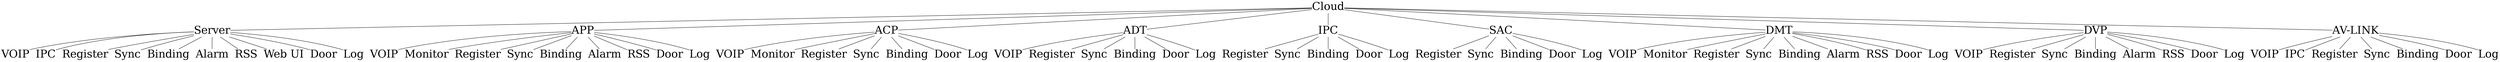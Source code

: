 graph cloud {
    node [shape=plain, fontsize=32]
    a [label="Cloud"]

        b1 [label="Server"]
            b1_1 [label="VOIP"]
            b1_2 [label="IPC"]
            b1_3 [label="Register"]
            b1_4 [label="Sync"]
            b1_5 [label="Binding"]
            b1_6 [label="Alarm"]
            b1_7 [label="RSS"]
            b1_8 [label="Web UI"]
            b1_9 [label="Door"]
            b1_10 [label="Log"]

        b2 [label="APP"]
            b2_1 [label="VOIP"]
            b2_2 [label="Monitor"]
            b2_3 [label="Register"]
            b2_4 [label="Sync"]
            b2_5 [label="Binding"]
            b2_6 [label="Alarm"]
            b2_7 [label="RSS"]
            b2_8 [label="Door"]
            b2_9 [label="Log"]

        b3 [label="ACP"]
            b3_1 [label="VOIP"]
            b3_2 [label="Monitor"]
            b3_3 [label="Register"]
            b3_4 [label="Sync"]
            b3_5 [label="Binding"]
            b3_6 [label="Door"]
            b3_7 [label="Log"]

        b4 [label="ADT"]
            b4_1 [label="VOIP"]
            b4_2 [label="Register"]
            b4_3 [label="Sync"]
            b4_4 [label="Binding"]
            b4_5 [label="Door"]
            b4_6 [label="Log"]

        b5 [label="IPC"]
            b5_1 [label="Register"]
            b5_2 [label="Sync"]
            b5_3 [label="Binding"]
            b5_4 [label="Door"]
            b5_5 [label="Log"]

        b6 [label="SAC"]
            b6_1 [label="Register"]
            b6_2 [label="Sync"]
            b6_3 [label="Binding"]
            b6_4 [label="Door"]
            b6_5 [label="Log"]

        b7 [label="DMT"]
            b7_1 [label="VOIP"]
            b7_2 [label="Monitor"]
            b7_3 [label="Register"]
            b7_4 [label="Sync"]
            b7_5 [label="Binding"]
            b7_6 [label="Alarm"]
            b7_7 [label="RSS"]
            b7_8 [label="Door"]
            b7_9 [label="Log"]

        b8 [label="DVP"]
            b8_1 [label="VOIP"]
            b8_2 [label="Register"]
            b8_3 [label="Sync"]
            b8_4 [label="Binding"]
            b8_5 [label="Alarm"]
            b8_6 [label="RSS"]
            b8_7 [label="Door"]
            b8_8 [label="Log"]

        b9 [label="AV-LINK"]
            b9_1 [label="VOIP"]
            b9_2 [label="IPC"]
            b9_3 [label="Register"]
            b9_4 [label="Sync"]
            b9_5 [label="Binding"]
            b9_6 [label="Door"]
            b9_7 [label="Log"]

    a -- {b1, b2, b3, b4, b5, b6, b7, b8, b9}
    b1 -- {b1_1, b1_2, b1_3, b1_4, b1_5, b1_6, b1_7, b1_8, b1_9, b1_10}
    b2 -- {b2_1, b2_2, b2_3, b2_4, b2_5, b2_6, b2_7, b2_8, b2_9}
    b3 -- {b3_1, b3_2, b3_3, b3_4, b3_5, b3_6, b3_7}
    b4 -- {b4_1, b4_2, b4_3, b4_4, b4_5, b4_6}
    b5 -- {b5_1, b5_2, b5_3, b5_4, b5_5}
    b6 -- {b6_1, b6_2, b6_3, b6_4, b6_5}
    b7 -- {b7_1, b7_2, b7_3, b7_4, b7_5, b7_6, b7_7, b7_8, b7_9}
    b8 -- {b8_1, b8_2, b8_3, b8_4, b8_5, b8_6, b8_7, b8_8}
    b9 -- {b9_1, b9_2, b9_3, b9_4, b9_5, b9_6, b9_7}
}
